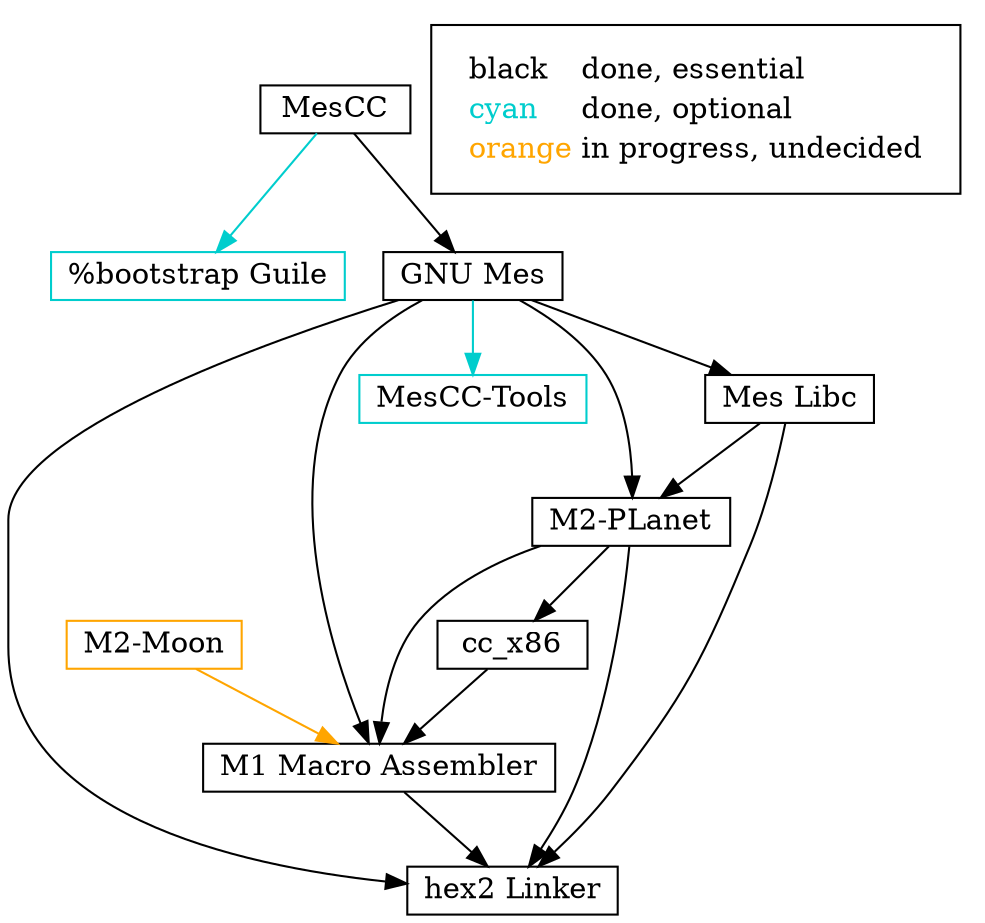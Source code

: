 digraph  {
  node[shape=box,width=1,height=0.25];
  edge [height=0.25];

  # "hex0 Monitor" [label = "hex0 Monitor", color = black, shape = box];
  # "hex0 Assembler" [label = "hex0 Assembler", color = black, shape = box];
  # "SET" [label = "SET editor", color = cyan3, shape = box];
  # "hex1 Assembler" [label = "hex1 Assembler", color = black, shape = box];
  "hex2 Linker" [label = "hex2 Linker", color = black, shape = box];
  # "M1 Macro Assembler" [label = "M1 Macro Assembler", color = black, shape = box];
  # "catm" [label = "catm", color = black, shape = box];
  # "Slow_Lisp" [label = "Slow Lisp", color = green3, shape = box];
  # "Stage0-FORTH" [label = "Stage0 FORTH", color = green3, shape = box];
  "cc_x86" [label = "cc_x86", color = black, shape = box];
  "M2-Planet" [label = "M2-PLanet", color = black, shape = box];
  "M2-Moon" [label = "M2-Moon", color = orange, shape = box];
  "%bootstrap Guile" [label = "%bootstrap Guile", color=cyan3, shape = box];
  "MesCC-Tools" [label = "MesCC-Tools", color = cyan3, shape = box];
  "Mes Libc" [label = "Mes Libc", color = black, shape = box];
  "GNU Mes" [label = "GNU Mes", color = black, shape = box];
  # "MesCC" [label = "MesCC", color = black, shape = box];
  # "Mes Libc +TCC" [label = "Mes Libc +TCC", color = black, shape = box];
  # "tcc" [label = "tcc", color = black, shape = box];
  # "Mes Libc +GNU" [label = "Mes Libc +GNU", color = black, shape = box];
  # "gcc-core 2.95.3" [label = "gcc-core 2.95.3", color = black, shape = box];
  # "glibc 2.2.5" [label = "glibc 2.2.5", color = black, shape = box];
  # "gcc 2.95.3" [label = "gcc 2.95.3", color = black, shape = box];
  # "glibc 2.16" [label = "glibc 2.16", color = black, shape = box];
  # "gcc 4.7.4" [label = "gcc 4.7.4", color = black, shape = box];

  # "SET" -> "hex0 Monitor" [color = cyan3];
  # "hex0 Assembler" -> "hex0 Monitor" [color = black];
  # "hex1 Assembler" -> "hex0 Assembler" [color = black];
  # "hex2 Linker" -> "hex1 Assembler" [color = black];
  # "hex2 Linker" -> "catm" [color = black];
  "M1 Macro Assembler" -> "hex2 Linker" [color = black];
  # "M1 Macro Assembler" -> "catm" [color = black];
  # "catm" -> "hex0 Assembler" [color = black];
  # "Slow_Lisp" -> "M1 Macro Assembler" [color = green3];
  # "Stage0-FORTH" -> "M1 Macro Assembler" [color = green3];
  "cc_x86" -> "M1 Macro Assembler" [color = black];
  "M2-Planet" -> "cc_x86" [color = black];
  "M2-Planet" -> "M1 Macro Assembler" [color = black];
  "M2-Planet" -> "hex2 Linker" [color = black];
  "M2-Moon" -> "M1 Macro Assembler" [color = orange];

  # "Gash" -> "GNU Mes" [color = red1];
  # "Gash" -> "%bootstrap Guile" [color = cyan3];
  # "Gash Utils" -> "Gash" [color = black];
  # "Gash Utils" -> "%bootstrap Guile" [color = cyan3];
  # "Gash Utils" -> "GNU Mes" [color = red1];

  "GNU Mes" -> "MesCC-Tools" [color = cyan3];
  "GNU Mes" -> "M2-Planet" [color = black];
  "GNU Mes" -> "Mes Libc" [color = black];
  "GNU Mes" -> "M1 Macro Assembler" [color = black];
  "GNU Mes" -> "hex2 Linker" [color = black];
  # "GNU Mes" -> "Gash" [color = black];
  # "GNU Mes" -> "Gash Utils" [color = black];

  "MesCC" -> "GNU Mes" [color = black];
  "MesCC" -> "%bootstrap Guile" [color = cyan3];
  "Mes Libc" -> "hex2 Linker" [color = black];
  "Mes Libc" -> "M2-Planet" [color = black];

  node [shape=plaintext]
  subgraph cluster_01 {
    key [label=<<table border="0" cellpadding="2" cellspacing="0" cellborder="0">
      <tr><td align="left"><font color="black">black</font></td><td align="left">done, essential</td></tr>
      <tr><td align="left"><font color="cyan3">cyan</font></td><td align="left">done, optional</td></tr>
<!--
      <tr><td align="left"><font color="green3">green</font></td><td align="left">done, undecided</td></tr>
      <tr><td align="left"><font color="red1">red</font></td><td align="left">in progress, essential</td></tr>
!-->
      <tr><td align="left"><font color="orange">orange</font></td><td align="left">in progress, undecided</td></tr>
      </table>>]
  }
}
